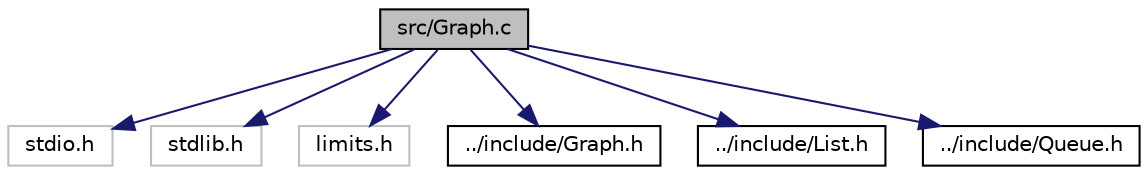 digraph "src/Graph.c"
{
 // LATEX_PDF_SIZE
  edge [fontname="Helvetica",fontsize="10",labelfontname="Helvetica",labelfontsize="10"];
  node [fontname="Helvetica",fontsize="10",shape=record];
  Node1 [label="src/Graph.c",height=0.2,width=0.4,color="black", fillcolor="grey75", style="filled", fontcolor="black",tooltip=" "];
  Node1 -> Node2 [color="midnightblue",fontsize="10",style="solid",fontname="Helvetica"];
  Node2 [label="stdio.h",height=0.2,width=0.4,color="grey75", fillcolor="white", style="filled",tooltip=" "];
  Node1 -> Node3 [color="midnightblue",fontsize="10",style="solid",fontname="Helvetica"];
  Node3 [label="stdlib.h",height=0.2,width=0.4,color="grey75", fillcolor="white", style="filled",tooltip=" "];
  Node1 -> Node4 [color="midnightblue",fontsize="10",style="solid",fontname="Helvetica"];
  Node4 [label="limits.h",height=0.2,width=0.4,color="grey75", fillcolor="white", style="filled",tooltip=" "];
  Node1 -> Node5 [color="midnightblue",fontsize="10",style="solid",fontname="Helvetica"];
  Node5 [label="../include/Graph.h",height=0.2,width=0.4,color="black", fillcolor="white", style="filled",URL="$Graph_8h.html",tooltip="Biblioteca de grafos não ponderados."];
  Node1 -> Node6 [color="midnightblue",fontsize="10",style="solid",fontname="Helvetica"];
  Node6 [label="../include/List.h",height=0.2,width=0.4,color="black", fillcolor="white", style="filled",URL="$List_8h.html",tooltip="Bibiblioteca de lista escadeada dinâmica."];
  Node1 -> Node7 [color="midnightblue",fontsize="10",style="solid",fontname="Helvetica"];
  Node7 [label="../include/Queue.h",height=0.2,width=0.4,color="black", fillcolor="white", style="filled",URL="$Queue_8h.html",tooltip="Biblioteca de fila encadeada dinâmica."];
}
